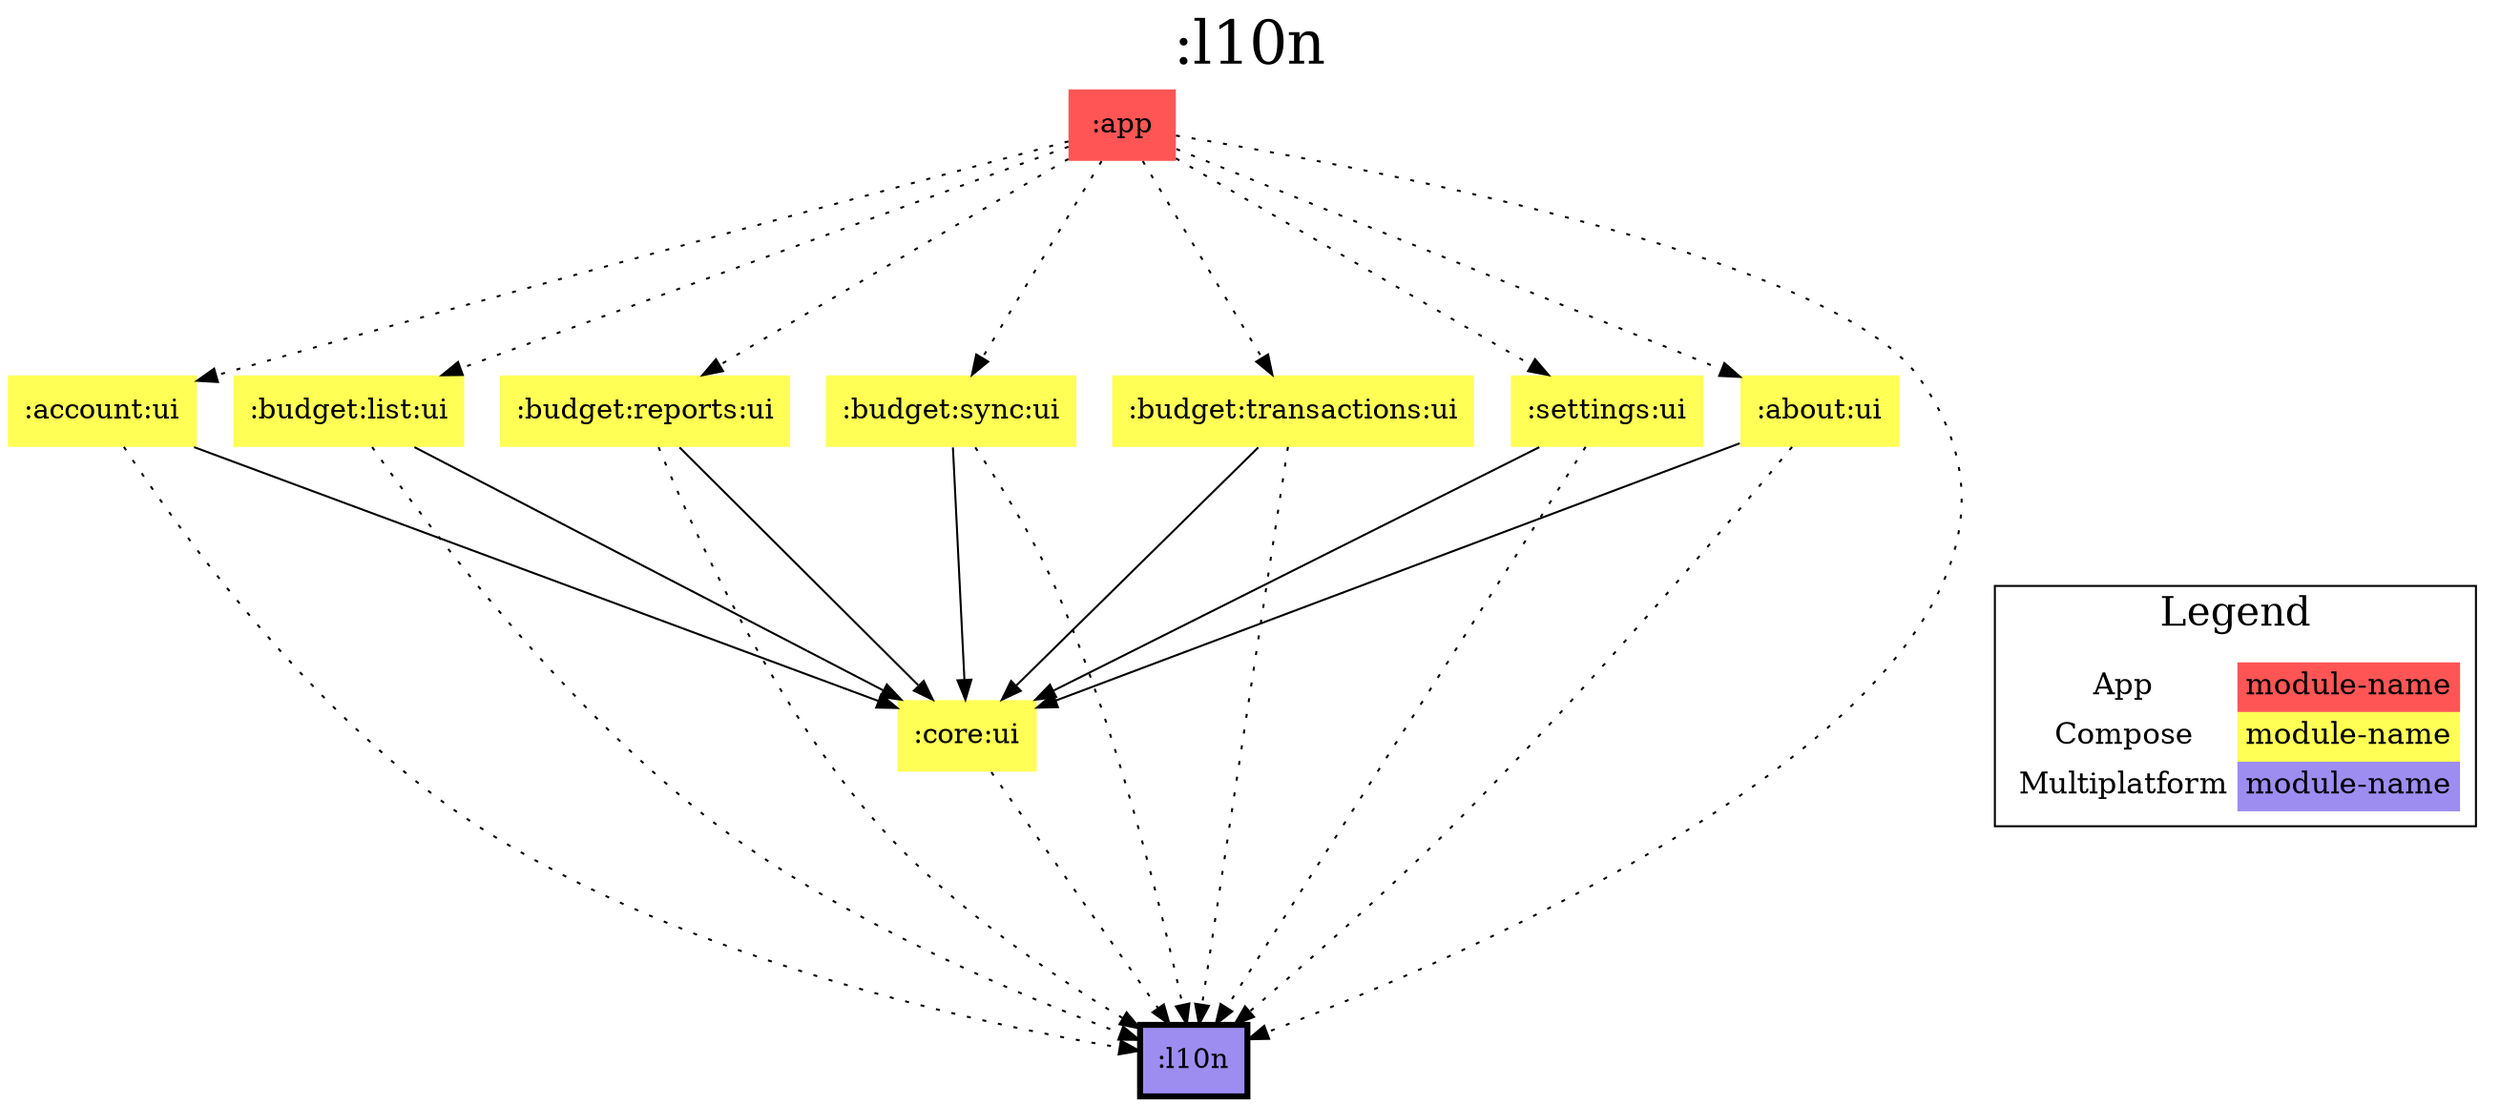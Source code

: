 digraph {
edge ["dir"="forward"]
graph ["dpi"="100","label"=":l10n","labelloc"="t","fontsize"="30","ranksep"="1.5","rankdir"="TB"]
node ["style"="filled"]
":about:ui" ["fillcolor"="#FFFF55","shape"="none"]
":account:ui" ["fillcolor"="#FFFF55","shape"="none"]
":app" ["fillcolor"="#FF5555","shape"="none"]
":budget:list:ui" ["fillcolor"="#FFFF55","shape"="none"]
":budget:reports:ui" ["fillcolor"="#FFFF55","shape"="none"]
":budget:sync:ui" ["fillcolor"="#FFFF55","shape"="none"]
":budget:transactions:ui" ["fillcolor"="#FFFF55","shape"="none"]
":core:ui" ["fillcolor"="#FFFF55","shape"="none"]
":l10n" ["fillcolor"="#9D8DF1","color"="black","penwidth"="3","shape"="box"]
":settings:ui" ["fillcolor"="#FFFF55","shape"="none"]
{
edge ["dir"="none"]
graph ["rank"="same"]
":l10n"
}
":about:ui" -> ":core:ui"
":about:ui" -> ":l10n" ["style"="dotted"]
":account:ui" -> ":core:ui"
":account:ui" -> ":l10n" ["style"="dotted"]
":app" -> ":about:ui" ["style"="dotted"]
":app" -> ":account:ui" ["style"="dotted"]
":app" -> ":budget:list:ui" ["style"="dotted"]
":app" -> ":budget:reports:ui" ["style"="dotted"]
":app" -> ":budget:sync:ui" ["style"="dotted"]
":app" -> ":budget:transactions:ui" ["style"="dotted"]
":app" -> ":l10n" ["style"="dotted"]
":app" -> ":settings:ui" ["style"="dotted"]
":budget:list:ui" -> ":core:ui"
":budget:list:ui" -> ":l10n" ["style"="dotted"]
":budget:reports:ui" -> ":core:ui"
":budget:reports:ui" -> ":l10n" ["style"="dotted"]
":budget:sync:ui" -> ":core:ui"
":budget:sync:ui" -> ":l10n" ["style"="dotted"]
":budget:transactions:ui" -> ":core:ui"
":budget:transactions:ui" -> ":l10n" ["style"="dotted"]
":core:ui" -> ":l10n" ["style"="dotted"]
":settings:ui" -> ":core:ui"
":settings:ui" -> ":l10n" ["style"="dotted"]
subgraph "cluster_legend" {
edge ["dir"="none"]
graph ["label"="Legend","fontsize"="20"]
"Legend" ["style"="filled","fillcolor"="#FFFFFF","shape"="none","margin"="0","fontsize"="15","label"=<
<TABLE BORDER="0" CELLBORDER="0" CELLSPACING="0" CELLPADDING="4">
<TR><TD>App</TD><TD BGCOLOR="#FF5555">module-name</TD></TR>
<TR><TD>Compose</TD><TD BGCOLOR="#FFFF55">module-name</TD></TR>
<TR><TD>Multiplatform</TD><TD BGCOLOR="#9D8DF1">module-name</TD></TR>
</TABLE>
>]
} -> ":l10n" ["style"="invis"]
}
